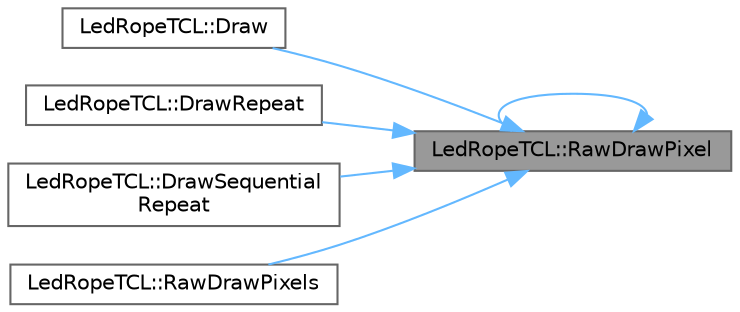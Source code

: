 digraph "LedRopeTCL::RawDrawPixel"
{
 // INTERACTIVE_SVG=YES
 // LATEX_PDF_SIZE
  bgcolor="transparent";
  edge [fontname=Helvetica,fontsize=10,labelfontname=Helvetica,labelfontsize=10];
  node [fontname=Helvetica,fontsize=10,shape=box,height=0.2,width=0.4];
  rankdir="RL";
  Node1 [id="Node000001",label="LedRopeTCL::RawDrawPixel",height=0.2,width=0.4,color="gray40", fillcolor="grey60", style="filled", fontcolor="black",tooltip=" "];
  Node1 -> Node2 [id="edge1_Node000001_Node000002",dir="back",color="steelblue1",style="solid",tooltip=" "];
  Node2 [id="Node000002",label="LedRopeTCL::Draw",height=0.2,width=0.4,color="grey40", fillcolor="white", style="filled",URL="$d4/df6/class_led_rope_t_c_l_a842cac2350fad4c68d21d232f6a8a4c0.html#a842cac2350fad4c68d21d232f6a8a4c0",tooltip=" "];
  Node1 -> Node3 [id="edge2_Node000001_Node000003",dir="back",color="steelblue1",style="solid",tooltip=" "];
  Node3 [id="Node000003",label="LedRopeTCL::DrawRepeat",height=0.2,width=0.4,color="grey40", fillcolor="white", style="filled",URL="$d4/df6/class_led_rope_t_c_l_af19abbbe43110da5fd09c169d9ab9307.html#af19abbbe43110da5fd09c169d9ab9307",tooltip=" "];
  Node1 -> Node4 [id="edge3_Node000001_Node000004",dir="back",color="steelblue1",style="solid",tooltip=" "];
  Node4 [id="Node000004",label="LedRopeTCL::DrawSequential\lRepeat",height=0.2,width=0.4,color="grey40", fillcolor="white", style="filled",URL="$d4/df6/class_led_rope_t_c_l_a90f6e3d74b585d37be799107d77421c8.html#a90f6e3d74b585d37be799107d77421c8",tooltip=" "];
  Node1 -> Node1 [id="edge4_Node000001_Node000001",dir="back",color="steelblue1",style="solid",tooltip=" "];
  Node1 -> Node5 [id="edge5_Node000001_Node000005",dir="back",color="steelblue1",style="solid",tooltip=" "];
  Node5 [id="Node000005",label="LedRopeTCL::RawDrawPixels",height=0.2,width=0.4,color="grey40", fillcolor="white", style="filled",URL="$d4/df6/class_led_rope_t_c_l_a534132624a69f291af7103e6cad1c587.html#a534132624a69f291af7103e6cad1c587",tooltip=" "];
}
